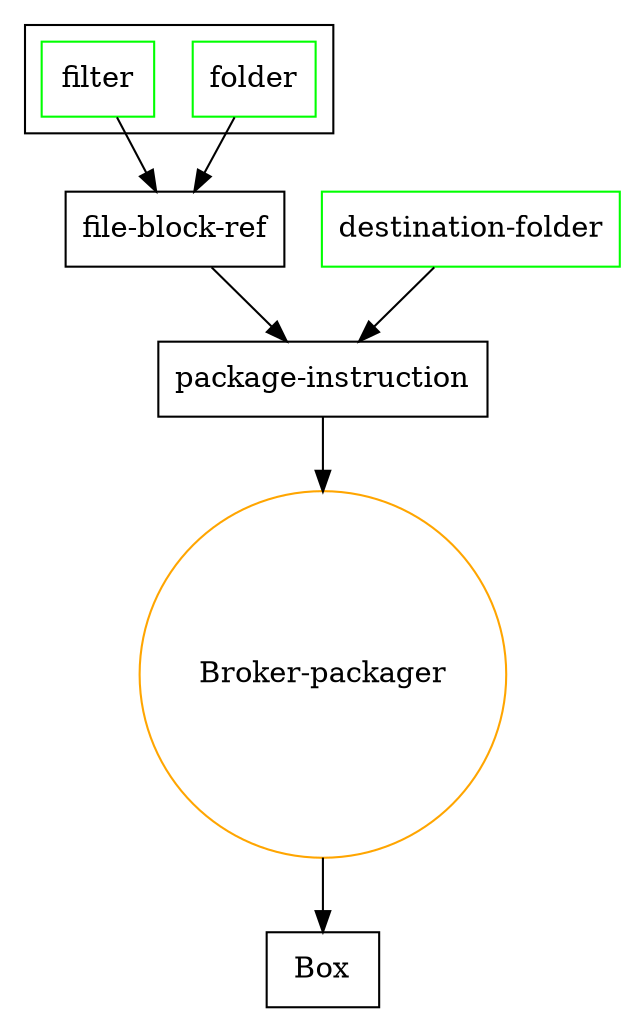 digraph {
    edge [splines="polyline"]
    node [shape="box"]

    subgraph "cluster_File-Block-Ref" {
        folder [color=green];
        filter [color=green];
       
    } -> "file-block-ref" -> "package-instruction";
   
    "destination-folder" -> "package-instruction" -> "Broker-packager" -> Box;
    "destination-folder" [color = green]
    "Broker-packager" [shape="circle" color=orange]
}